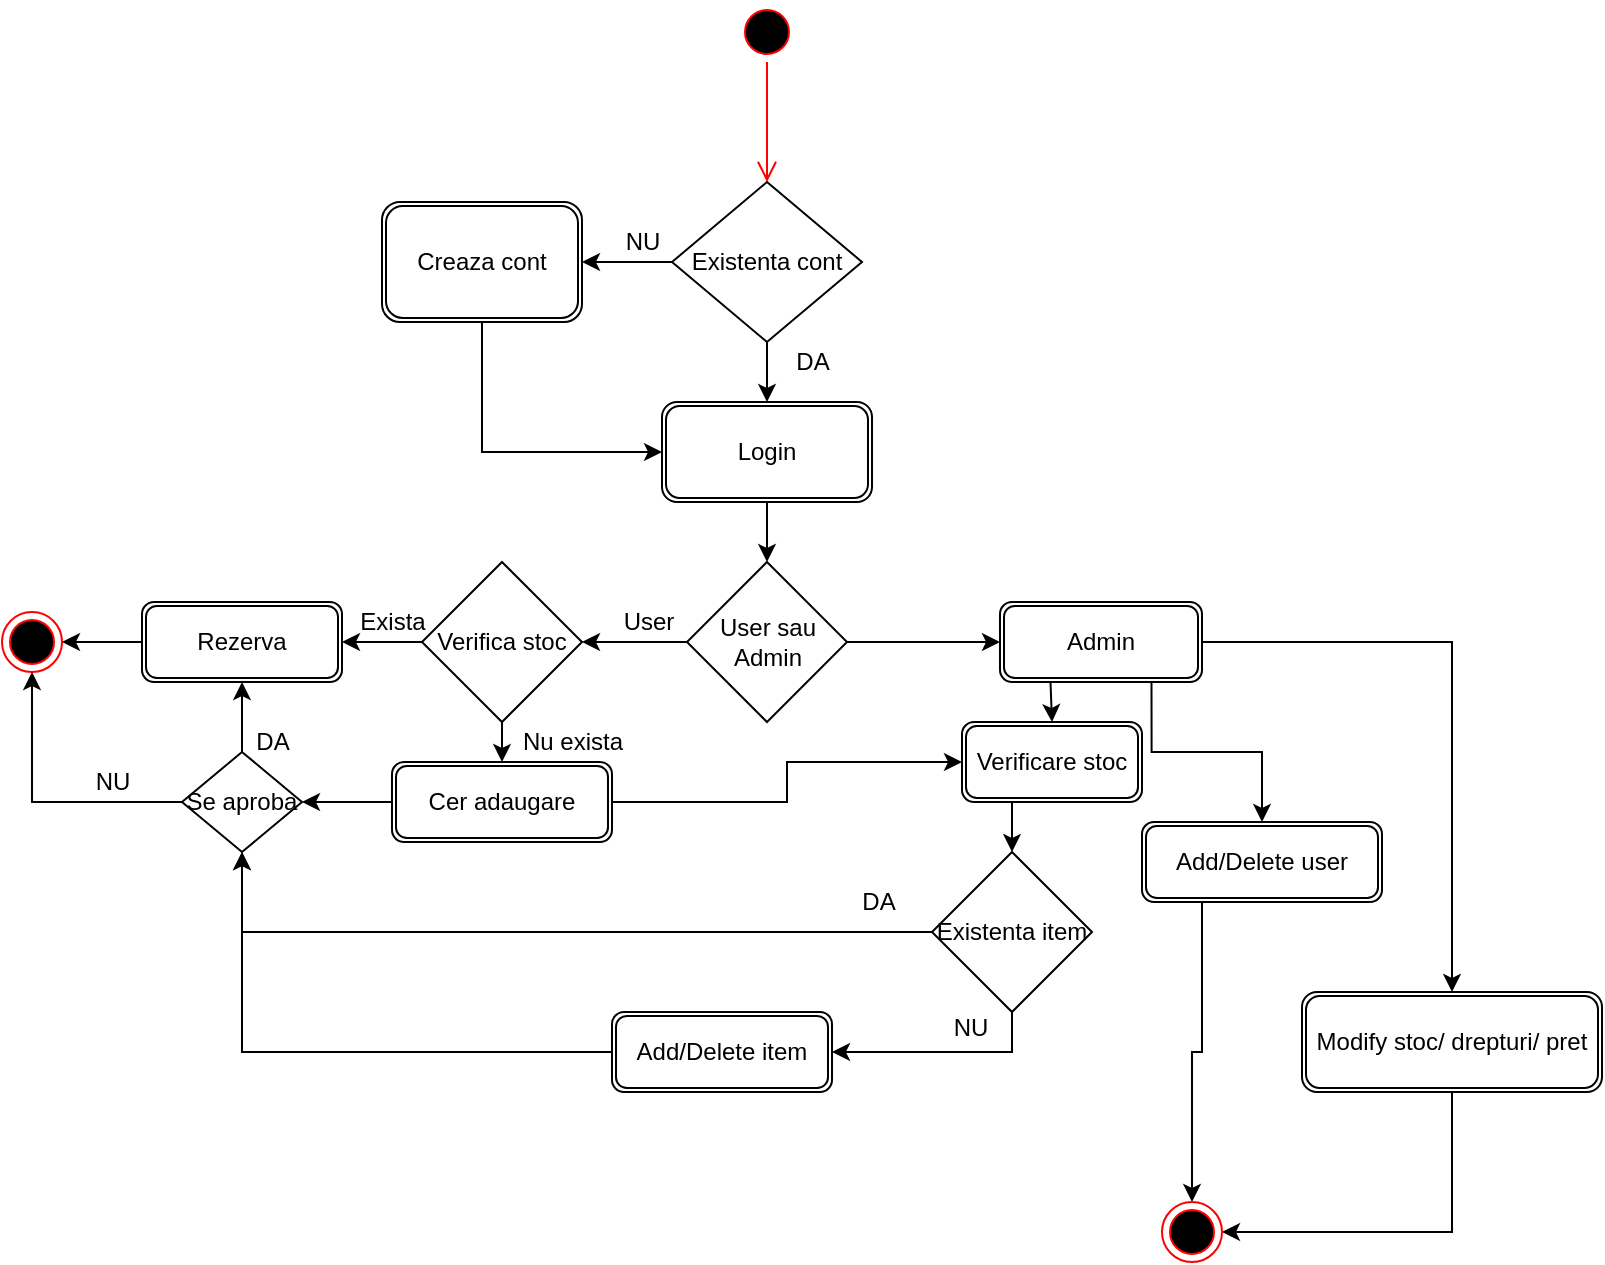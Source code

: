 <mxfile version="12.6.5" type="device"><diagram name="Page-1" id="0783ab3e-0a74-02c8-0abd-f7b4e66b4bec"><mxGraphModel dx="1278" dy="607" grid="1" gridSize="10" guides="1" tooltips="1" connect="1" arrows="1" fold="1" page="1" pageScale="1" pageWidth="850" pageHeight="1100" background="#ffffff" math="0" shadow="0"><root><mxCell id="0"/><mxCell id="1" parent="0"/><mxCell id="klxud8pCoZnusw8uMocU-1" value="" style="ellipse;html=1;shape=startState;fillColor=#000000;strokeColor=#ff0000;" vertex="1" parent="1"><mxGeometry x="387.5" y="10" width="30" height="30" as="geometry"/></mxCell><mxCell id="klxud8pCoZnusw8uMocU-2" value="" style="edgeStyle=orthogonalEdgeStyle;html=1;verticalAlign=bottom;endArrow=open;endSize=8;strokeColor=#ff0000;" edge="1" source="klxud8pCoZnusw8uMocU-1" parent="1"><mxGeometry relative="1" as="geometry"><mxPoint x="402.5" y="100" as="targetPoint"/></mxGeometry></mxCell><mxCell id="klxud8pCoZnusw8uMocU-9" style="edgeStyle=orthogonalEdgeStyle;rounded=0;orthogonalLoop=1;jettySize=auto;html=1;exitX=0.5;exitY=1;exitDx=0;exitDy=0;" edge="1" parent="1" source="klxud8pCoZnusw8uMocU-5" target="klxud8pCoZnusw8uMocU-8"><mxGeometry relative="1" as="geometry"/></mxCell><mxCell id="klxud8pCoZnusw8uMocU-11" style="edgeStyle=orthogonalEdgeStyle;rounded=0;orthogonalLoop=1;jettySize=auto;html=1;exitX=0;exitY=0.5;exitDx=0;exitDy=0;entryX=1;entryY=0.5;entryDx=0;entryDy=0;" edge="1" parent="1" source="klxud8pCoZnusw8uMocU-5" target="klxud8pCoZnusw8uMocU-10"><mxGeometry relative="1" as="geometry"/></mxCell><mxCell id="klxud8pCoZnusw8uMocU-5" value="Existenta cont" style="rhombus;whiteSpace=wrap;html=1;" vertex="1" parent="1"><mxGeometry x="355" y="100" width="95" height="80" as="geometry"/></mxCell><mxCell id="klxud8pCoZnusw8uMocU-16" style="edgeStyle=orthogonalEdgeStyle;rounded=0;orthogonalLoop=1;jettySize=auto;html=1;exitX=0.5;exitY=1;exitDx=0;exitDy=0;" edge="1" parent="1" source="klxud8pCoZnusw8uMocU-8" target="klxud8pCoZnusw8uMocU-15"><mxGeometry relative="1" as="geometry"/></mxCell><mxCell id="klxud8pCoZnusw8uMocU-8" value="Login" style="shape=ext;double=1;rounded=1;whiteSpace=wrap;html=1;" vertex="1" parent="1"><mxGeometry x="350" y="210" width="105" height="50" as="geometry"/></mxCell><mxCell id="klxud8pCoZnusw8uMocU-14" style="edgeStyle=orthogonalEdgeStyle;rounded=0;orthogonalLoop=1;jettySize=auto;html=1;exitX=0.5;exitY=1;exitDx=0;exitDy=0;entryX=0;entryY=0.5;entryDx=0;entryDy=0;" edge="1" parent="1" source="klxud8pCoZnusw8uMocU-10" target="klxud8pCoZnusw8uMocU-8"><mxGeometry relative="1" as="geometry"/></mxCell><mxCell id="klxud8pCoZnusw8uMocU-10" value="Creaza cont" style="shape=ext;double=1;rounded=1;whiteSpace=wrap;html=1;" vertex="1" parent="1"><mxGeometry x="210" y="110" width="100" height="60" as="geometry"/></mxCell><mxCell id="klxud8pCoZnusw8uMocU-12" value="DA" style="text;html=1;resizable=0;autosize=1;align=center;verticalAlign=middle;points=[];fillColor=none;strokeColor=none;rounded=0;" vertex="1" parent="1"><mxGeometry x="410" y="180" width="30" height="20" as="geometry"/></mxCell><mxCell id="klxud8pCoZnusw8uMocU-13" value="NU" style="text;html=1;resizable=0;autosize=1;align=center;verticalAlign=middle;points=[];fillColor=none;strokeColor=none;rounded=0;" vertex="1" parent="1"><mxGeometry x="325" y="120" width="30" height="20" as="geometry"/></mxCell><mxCell id="klxud8pCoZnusw8uMocU-18" style="edgeStyle=orthogonalEdgeStyle;rounded=0;orthogonalLoop=1;jettySize=auto;html=1;exitX=0;exitY=0.5;exitDx=0;exitDy=0;entryX=1;entryY=0.5;entryDx=0;entryDy=0;" edge="1" parent="1" source="klxud8pCoZnusw8uMocU-15"><mxGeometry relative="1" as="geometry"><mxPoint x="310" y="330" as="targetPoint"/></mxGeometry></mxCell><mxCell id="klxud8pCoZnusw8uMocU-60" style="edgeStyle=orthogonalEdgeStyle;rounded=0;orthogonalLoop=1;jettySize=auto;html=1;exitX=1;exitY=0.5;exitDx=0;exitDy=0;entryX=0;entryY=0.5;entryDx=0;entryDy=0;" edge="1" parent="1" source="klxud8pCoZnusw8uMocU-15" target="klxud8pCoZnusw8uMocU-59"><mxGeometry relative="1" as="geometry"/></mxCell><mxCell id="klxud8pCoZnusw8uMocU-15" value="User sau Admin" style="rhombus;whiteSpace=wrap;html=1;" vertex="1" parent="1"><mxGeometry x="362.5" y="290" width="80" height="80" as="geometry"/></mxCell><mxCell id="klxud8pCoZnusw8uMocU-19" value="User" style="text;html=1;resizable=0;autosize=1;align=center;verticalAlign=middle;points=[];fillColor=none;strokeColor=none;rounded=0;" vertex="1" parent="1"><mxGeometry x="322.5" y="310" width="40" height="20" as="geometry"/></mxCell><mxCell id="klxud8pCoZnusw8uMocU-24" style="edgeStyle=orthogonalEdgeStyle;rounded=0;orthogonalLoop=1;jettySize=auto;html=1;exitX=0;exitY=0.5;exitDx=0;exitDy=0;entryX=1;entryY=0.5;entryDx=0;entryDy=0;" edge="1" parent="1" source="klxud8pCoZnusw8uMocU-22" target="klxud8pCoZnusw8uMocU-23"><mxGeometry relative="1" as="geometry"/></mxCell><mxCell id="klxud8pCoZnusw8uMocU-29" style="edgeStyle=orthogonalEdgeStyle;rounded=0;orthogonalLoop=1;jettySize=auto;html=1;exitX=0.5;exitY=1;exitDx=0;exitDy=0;entryX=0.5;entryY=0;entryDx=0;entryDy=0;" edge="1" parent="1" source="klxud8pCoZnusw8uMocU-22" target="klxud8pCoZnusw8uMocU-28"><mxGeometry relative="1" as="geometry"/></mxCell><mxCell id="klxud8pCoZnusw8uMocU-22" value="Verifica stoc" style="rhombus;whiteSpace=wrap;html=1;" vertex="1" parent="1"><mxGeometry x="230" y="290" width="80" height="80" as="geometry"/></mxCell><mxCell id="klxud8pCoZnusw8uMocU-26" style="edgeStyle=orthogonalEdgeStyle;rounded=0;orthogonalLoop=1;jettySize=auto;html=1;exitX=0;exitY=0.5;exitDx=0;exitDy=0;entryX=1;entryY=0.5;entryDx=0;entryDy=0;" edge="1" parent="1" source="klxud8pCoZnusw8uMocU-23" target="klxud8pCoZnusw8uMocU-25"><mxGeometry relative="1" as="geometry"/></mxCell><mxCell id="klxud8pCoZnusw8uMocU-23" value="Rezerva" style="shape=ext;double=1;rounded=1;whiteSpace=wrap;html=1;" vertex="1" parent="1"><mxGeometry x="90" y="310" width="100" height="40" as="geometry"/></mxCell><mxCell id="klxud8pCoZnusw8uMocU-25" value="" style="ellipse;html=1;shape=endState;fillColor=#000000;strokeColor=#ff0000;" vertex="1" parent="1"><mxGeometry x="20" y="315" width="30" height="30" as="geometry"/></mxCell><mxCell id="klxud8pCoZnusw8uMocU-27" value="Exista" style="text;html=1;resizable=0;autosize=1;align=center;verticalAlign=middle;points=[];fillColor=none;strokeColor=none;rounded=0;" vertex="1" parent="1"><mxGeometry x="190" y="310" width="50" height="20" as="geometry"/></mxCell><mxCell id="klxud8pCoZnusw8uMocU-32" style="edgeStyle=orthogonalEdgeStyle;rounded=0;orthogonalLoop=1;jettySize=auto;html=1;exitX=0;exitY=0.5;exitDx=0;exitDy=0;entryX=1;entryY=0.5;entryDx=0;entryDy=0;" edge="1" parent="1" source="klxud8pCoZnusw8uMocU-28" target="klxud8pCoZnusw8uMocU-31"><mxGeometry relative="1" as="geometry"/></mxCell><mxCell id="klxud8pCoZnusw8uMocU-55" style="edgeStyle=orthogonalEdgeStyle;rounded=0;orthogonalLoop=1;jettySize=auto;html=1;exitX=1;exitY=0.5;exitDx=0;exitDy=0;entryX=0;entryY=0.5;entryDx=0;entryDy=0;" edge="1" parent="1" source="klxud8pCoZnusw8uMocU-28" target="klxud8pCoZnusw8uMocU-39"><mxGeometry relative="1" as="geometry"/></mxCell><mxCell id="klxud8pCoZnusw8uMocU-28" value="Cer adaugare" style="shape=ext;double=1;rounded=1;whiteSpace=wrap;html=1;" vertex="1" parent="1"><mxGeometry x="215" y="390" width="110" height="40" as="geometry"/></mxCell><mxCell id="klxud8pCoZnusw8uMocU-30" value="Nu exista" style="text;html=1;resizable=0;autosize=1;align=center;verticalAlign=middle;points=[];fillColor=none;strokeColor=none;rounded=0;" vertex="1" parent="1"><mxGeometry x="270" y="370" width="70" height="20" as="geometry"/></mxCell><mxCell id="klxud8pCoZnusw8uMocU-33" style="edgeStyle=orthogonalEdgeStyle;rounded=0;orthogonalLoop=1;jettySize=auto;html=1;exitX=0.5;exitY=0;exitDx=0;exitDy=0;entryX=0.5;entryY=1;entryDx=0;entryDy=0;" edge="1" parent="1" source="klxud8pCoZnusw8uMocU-31" target="klxud8pCoZnusw8uMocU-23"><mxGeometry relative="1" as="geometry"/></mxCell><mxCell id="klxud8pCoZnusw8uMocU-34" style="edgeStyle=orthogonalEdgeStyle;rounded=0;orthogonalLoop=1;jettySize=auto;html=1;exitX=0;exitY=0.5;exitDx=0;exitDy=0;entryX=0.5;entryY=1;entryDx=0;entryDy=0;" edge="1" parent="1" source="klxud8pCoZnusw8uMocU-31" target="klxud8pCoZnusw8uMocU-25"><mxGeometry relative="1" as="geometry"/></mxCell><mxCell id="klxud8pCoZnusw8uMocU-31" value="Se aproba" style="rhombus;whiteSpace=wrap;html=1;" vertex="1" parent="1"><mxGeometry x="110" y="385" width="60" height="50" as="geometry"/></mxCell><mxCell id="klxud8pCoZnusw8uMocU-35" value="DA" style="text;html=1;resizable=0;autosize=1;align=center;verticalAlign=middle;points=[];fillColor=none;strokeColor=none;rounded=0;" vertex="1" parent="1"><mxGeometry x="140" y="370" width="30" height="20" as="geometry"/></mxCell><mxCell id="klxud8pCoZnusw8uMocU-36" value="NU" style="text;html=1;resizable=0;autosize=1;align=center;verticalAlign=middle;points=[];fillColor=none;strokeColor=none;rounded=0;" vertex="1" parent="1"><mxGeometry x="60" y="390" width="30" height="20" as="geometry"/></mxCell><mxCell id="klxud8pCoZnusw8uMocU-56" style="edgeStyle=orthogonalEdgeStyle;rounded=0;orthogonalLoop=1;jettySize=auto;html=1;exitX=0.25;exitY=1;exitDx=0;exitDy=0;entryX=0.5;entryY=0;entryDx=0;entryDy=0;" edge="1" parent="1" source="klxud8pCoZnusw8uMocU-39" target="klxud8pCoZnusw8uMocU-48"><mxGeometry relative="1" as="geometry"/></mxCell><mxCell id="klxud8pCoZnusw8uMocU-39" value="Verificare stoc" style="shape=ext;double=1;rounded=1;whiteSpace=wrap;html=1;" vertex="1" parent="1"><mxGeometry x="500" y="370" width="90" height="40" as="geometry"/></mxCell><mxCell id="klxud8pCoZnusw8uMocU-54" style="edgeStyle=orthogonalEdgeStyle;rounded=0;orthogonalLoop=1;jettySize=auto;html=1;exitX=0;exitY=0.5;exitDx=0;exitDy=0;entryX=0.5;entryY=1;entryDx=0;entryDy=0;" edge="1" parent="1" source="klxud8pCoZnusw8uMocU-44" target="klxud8pCoZnusw8uMocU-31"><mxGeometry relative="1" as="geometry"/></mxCell><mxCell id="klxud8pCoZnusw8uMocU-44" value="Add/Delete item" style="shape=ext;double=1;rounded=1;whiteSpace=wrap;html=1;" vertex="1" parent="1"><mxGeometry x="325" y="515" width="110" height="40" as="geometry"/></mxCell><mxCell id="klxud8pCoZnusw8uMocU-65" style="edgeStyle=orthogonalEdgeStyle;rounded=0;orthogonalLoop=1;jettySize=auto;html=1;exitX=0.25;exitY=1;exitDx=0;exitDy=0;entryX=0.5;entryY=0;entryDx=0;entryDy=0;" edge="1" parent="1" source="klxud8pCoZnusw8uMocU-45" target="klxud8pCoZnusw8uMocU-64"><mxGeometry relative="1" as="geometry"/></mxCell><mxCell id="klxud8pCoZnusw8uMocU-45" value="Add/Delete user" style="shape=ext;double=1;rounded=1;whiteSpace=wrap;html=1;" vertex="1" parent="1"><mxGeometry x="590" y="420" width="120" height="40" as="geometry"/></mxCell><mxCell id="klxud8pCoZnusw8uMocU-66" style="edgeStyle=orthogonalEdgeStyle;rounded=0;orthogonalLoop=1;jettySize=auto;html=1;exitX=0.5;exitY=1;exitDx=0;exitDy=0;entryX=1;entryY=0.5;entryDx=0;entryDy=0;" edge="1" parent="1" source="klxud8pCoZnusw8uMocU-46" target="klxud8pCoZnusw8uMocU-64"><mxGeometry relative="1" as="geometry"/></mxCell><mxCell id="klxud8pCoZnusw8uMocU-46" value="Modify stoc/ drepturi/ pret" style="shape=ext;double=1;rounded=1;whiteSpace=wrap;html=1;" vertex="1" parent="1"><mxGeometry x="670" y="505" width="150" height="50" as="geometry"/></mxCell><mxCell id="klxud8pCoZnusw8uMocU-50" style="edgeStyle=orthogonalEdgeStyle;rounded=0;orthogonalLoop=1;jettySize=auto;html=1;exitX=0;exitY=0.5;exitDx=0;exitDy=0;entryX=0.5;entryY=1;entryDx=0;entryDy=0;" edge="1" parent="1" source="klxud8pCoZnusw8uMocU-48" target="klxud8pCoZnusw8uMocU-31"><mxGeometry relative="1" as="geometry"/></mxCell><mxCell id="klxud8pCoZnusw8uMocU-53" style="edgeStyle=orthogonalEdgeStyle;rounded=0;orthogonalLoop=1;jettySize=auto;html=1;exitX=0.5;exitY=1;exitDx=0;exitDy=0;entryX=1;entryY=0.5;entryDx=0;entryDy=0;" edge="1" parent="1" source="klxud8pCoZnusw8uMocU-48" target="klxud8pCoZnusw8uMocU-44"><mxGeometry relative="1" as="geometry"/></mxCell><mxCell id="klxud8pCoZnusw8uMocU-48" value="Existenta item" style="rhombus;whiteSpace=wrap;html=1;" vertex="1" parent="1"><mxGeometry x="485" y="435" width="80" height="80" as="geometry"/></mxCell><mxCell id="klxud8pCoZnusw8uMocU-51" value="DA&lt;br&gt;" style="text;html=1;align=center;verticalAlign=middle;resizable=0;points=[];autosize=1;" vertex="1" parent="1"><mxGeometry x="442.5" y="450" width="30" height="20" as="geometry"/></mxCell><mxCell id="klxud8pCoZnusw8uMocU-57" value="NU" style="text;html=1;align=center;verticalAlign=middle;resizable=0;points=[];autosize=1;" vertex="1" parent="1"><mxGeometry x="489" y="513" width="30" height="20" as="geometry"/></mxCell><mxCell id="klxud8pCoZnusw8uMocU-61" style="edgeStyle=orthogonalEdgeStyle;rounded=0;orthogonalLoop=1;jettySize=auto;html=1;exitX=0.25;exitY=1;exitDx=0;exitDy=0;entryX=0.5;entryY=0;entryDx=0;entryDy=0;" edge="1" parent="1" source="klxud8pCoZnusw8uMocU-59" target="klxud8pCoZnusw8uMocU-39"><mxGeometry relative="1" as="geometry"/></mxCell><mxCell id="klxud8pCoZnusw8uMocU-62" style="edgeStyle=orthogonalEdgeStyle;rounded=0;orthogonalLoop=1;jettySize=auto;html=1;exitX=0.75;exitY=1;exitDx=0;exitDy=0;entryX=0.5;entryY=0;entryDx=0;entryDy=0;" edge="1" parent="1" source="klxud8pCoZnusw8uMocU-59" target="klxud8pCoZnusw8uMocU-45"><mxGeometry relative="1" as="geometry"/></mxCell><mxCell id="klxud8pCoZnusw8uMocU-63" style="edgeStyle=orthogonalEdgeStyle;rounded=0;orthogonalLoop=1;jettySize=auto;html=1;exitX=1;exitY=0.5;exitDx=0;exitDy=0;entryX=0.5;entryY=0;entryDx=0;entryDy=0;" edge="1" parent="1" source="klxud8pCoZnusw8uMocU-59" target="klxud8pCoZnusw8uMocU-46"><mxGeometry relative="1" as="geometry"/></mxCell><mxCell id="klxud8pCoZnusw8uMocU-59" value="Admin" style="shape=ext;double=1;rounded=1;whiteSpace=wrap;html=1;" vertex="1" parent="1"><mxGeometry x="519" y="310" width="101" height="40" as="geometry"/></mxCell><mxCell id="klxud8pCoZnusw8uMocU-64" value="" style="ellipse;html=1;shape=endState;fillColor=#000000;strokeColor=#ff0000;" vertex="1" parent="1"><mxGeometry x="600" y="610" width="30" height="30" as="geometry"/></mxCell></root></mxGraphModel></diagram></mxfile>
